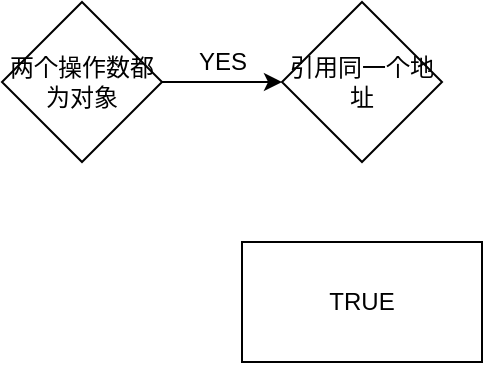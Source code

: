 <mxfile version="15.6.3" type="github">
  <diagram id="Siv8FAwCyuh4PKJD4OeR" name="Page-1">
    <mxGraphModel dx="942" dy="712" grid="1" gridSize="10" guides="1" tooltips="1" connect="1" arrows="1" fold="1" page="1" pageScale="1" pageWidth="827" pageHeight="1169" math="0" shadow="0">
      <root>
        <mxCell id="0" />
        <mxCell id="1" parent="0" />
        <mxCell id="fXIOj4QNV6hqNR8WX809-7" style="edgeStyle=orthogonalEdgeStyle;rounded=0;orthogonalLoop=1;jettySize=auto;html=1;exitX=1;exitY=0.5;exitDx=0;exitDy=0;entryX=0;entryY=0.5;entryDx=0;entryDy=0;" edge="1" parent="1" source="fXIOj4QNV6hqNR8WX809-4" target="fXIOj4QNV6hqNR8WX809-6">
          <mxGeometry relative="1" as="geometry" />
        </mxCell>
        <mxCell id="fXIOj4QNV6hqNR8WX809-4" value="两个操作数都为对象" style="rhombus;whiteSpace=wrap;html=1;" vertex="1" parent="1">
          <mxGeometry x="200" y="150" width="80" height="80" as="geometry" />
        </mxCell>
        <mxCell id="fXIOj4QNV6hqNR8WX809-6" value="引用同一个地址" style="rhombus;whiteSpace=wrap;html=1;" vertex="1" parent="1">
          <mxGeometry x="340" y="150" width="80" height="80" as="geometry" />
        </mxCell>
        <mxCell id="fXIOj4QNV6hqNR8WX809-8" value="YES" style="text;html=1;align=center;verticalAlign=middle;resizable=0;points=[];autosize=1;strokeColor=none;fillColor=none;" vertex="1" parent="1">
          <mxGeometry x="290" y="170" width="40" height="20" as="geometry" />
        </mxCell>
        <mxCell id="fXIOj4QNV6hqNR8WX809-9" value="TRUE" style="rounded=0;whiteSpace=wrap;html=1;" vertex="1" parent="1">
          <mxGeometry x="320" y="270" width="120" height="60" as="geometry" />
        </mxCell>
      </root>
    </mxGraphModel>
  </diagram>
</mxfile>
